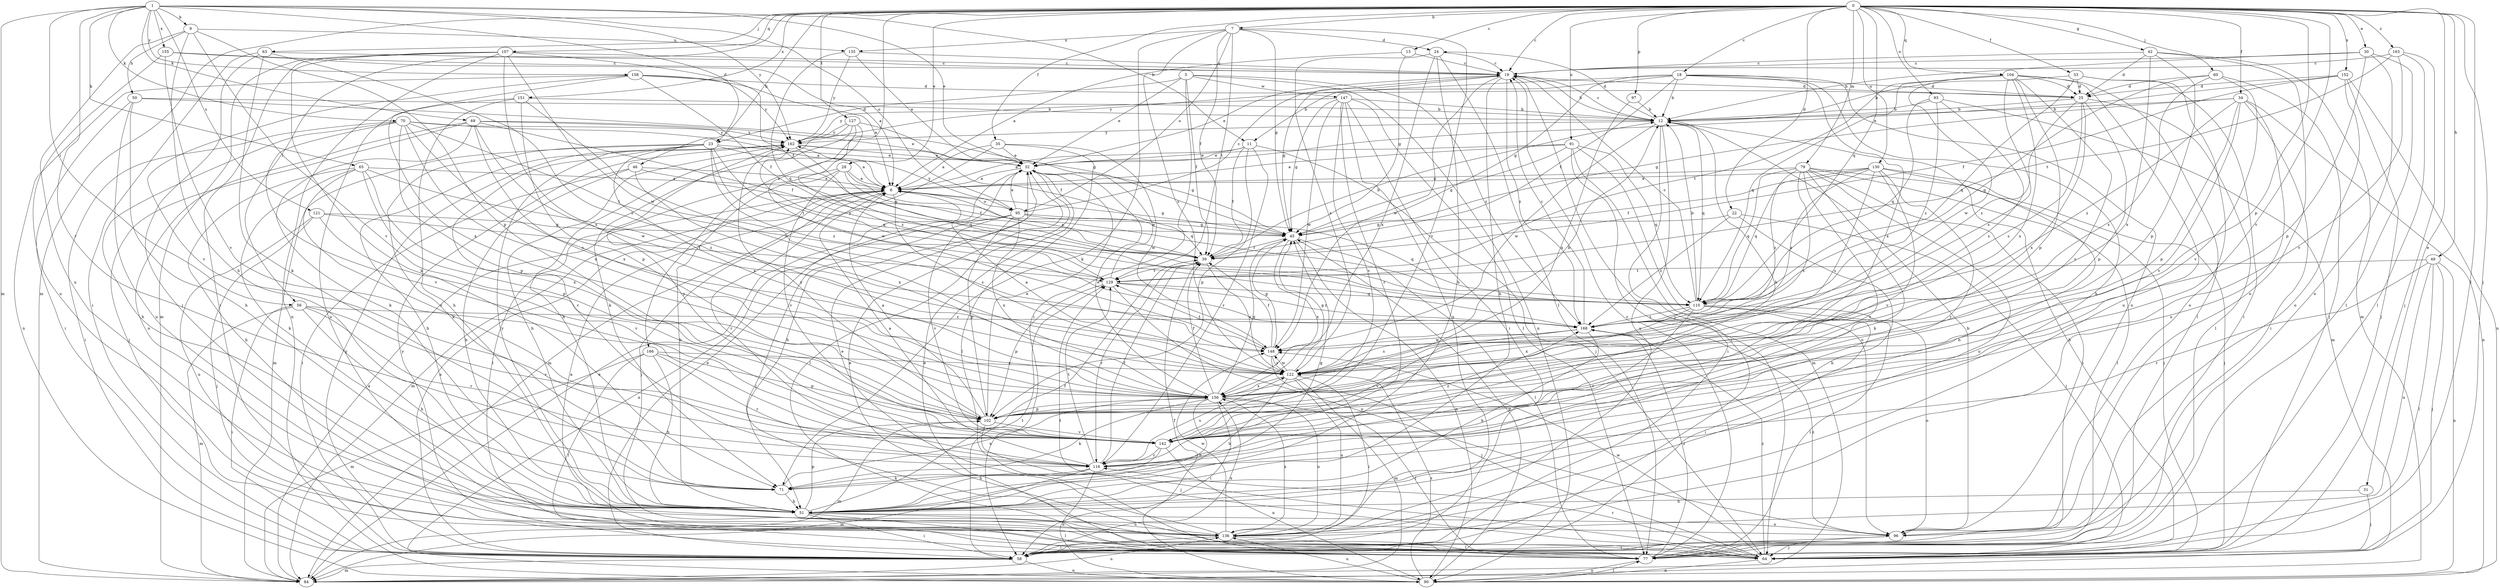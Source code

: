 strict digraph  {
0;
1;
5;
6;
7;
9;
11;
12;
13;
18;
19;
22;
23;
24;
25;
28;
30;
31;
32;
33;
34;
35;
39;
42;
45;
46;
49;
50;
51;
56;
58;
60;
63;
64;
65;
69;
70;
71;
77;
79;
84;
90;
91;
93;
95;
96;
97;
102;
104;
107;
110;
116;
121;
122;
127;
129;
130;
135;
136;
142;
147;
148;
151;
152;
155;
156;
158;
162;
163;
166;
168;
0 -> 7  [label=b];
0 -> 13  [label=c];
0 -> 18  [label=c];
0 -> 19  [label=c];
0 -> 22  [label=d];
0 -> 28  [label=e];
0 -> 30  [label=e];
0 -> 31  [label=e];
0 -> 33  [label=f];
0 -> 34  [label=f];
0 -> 35  [label=f];
0 -> 42  [label=g];
0 -> 46  [label=h];
0 -> 49  [label=h];
0 -> 56  [label=i];
0 -> 60  [label=j];
0 -> 63  [label=j];
0 -> 64  [label=j];
0 -> 77  [label=l];
0 -> 79  [label=m];
0 -> 84  [label=m];
0 -> 91  [label=o];
0 -> 93  [label=o];
0 -> 97  [label=p];
0 -> 102  [label=p];
0 -> 104  [label=q];
0 -> 107  [label=q];
0 -> 110  [label=q];
0 -> 127  [label=t];
0 -> 130  [label=u];
0 -> 142  [label=v];
0 -> 151  [label=x];
0 -> 152  [label=x];
0 -> 163  [label=z];
0 -> 166  [label=z];
1 -> 9  [label=b];
1 -> 11  [label=b];
1 -> 23  [label=d];
1 -> 32  [label=e];
1 -> 56  [label=i];
1 -> 65  [label=k];
1 -> 69  [label=k];
1 -> 70  [label=k];
1 -> 84  [label=m];
1 -> 95  [label=o];
1 -> 116  [label=r];
1 -> 121  [label=s];
1 -> 155  [label=x];
1 -> 158  [label=y];
1 -> 162  [label=y];
5 -> 23  [label=d];
5 -> 32  [label=e];
5 -> 39  [label=f];
5 -> 58  [label=i];
5 -> 90  [label=n];
5 -> 147  [label=w];
5 -> 168  [label=z];
6 -> 45  [label=g];
6 -> 64  [label=j];
6 -> 84  [label=m];
6 -> 95  [label=o];
6 -> 116  [label=r];
6 -> 122  [label=s];
7 -> 24  [label=d];
7 -> 39  [label=f];
7 -> 45  [label=g];
7 -> 71  [label=k];
7 -> 95  [label=o];
7 -> 122  [label=s];
7 -> 129  [label=t];
7 -> 135  [label=u];
7 -> 142  [label=v];
9 -> 50  [label=h];
9 -> 51  [label=h];
9 -> 102  [label=p];
9 -> 135  [label=u];
9 -> 136  [label=u];
9 -> 142  [label=v];
11 -> 6  [label=a];
11 -> 32  [label=e];
11 -> 39  [label=f];
11 -> 64  [label=j];
11 -> 102  [label=p];
11 -> 116  [label=r];
12 -> 19  [label=c];
12 -> 24  [label=d];
12 -> 58  [label=i];
12 -> 110  [label=q];
12 -> 136  [label=u];
12 -> 148  [label=w];
12 -> 162  [label=y];
13 -> 6  [label=a];
13 -> 19  [label=c];
13 -> 45  [label=g];
18 -> 11  [label=b];
18 -> 12  [label=b];
18 -> 25  [label=d];
18 -> 39  [label=f];
18 -> 45  [label=g];
18 -> 51  [label=h];
18 -> 96  [label=o];
18 -> 156  [label=x];
18 -> 162  [label=y];
19 -> 12  [label=b];
19 -> 25  [label=d];
19 -> 32  [label=e];
19 -> 45  [label=g];
19 -> 51  [label=h];
19 -> 64  [label=j];
19 -> 148  [label=w];
19 -> 168  [label=z];
22 -> 45  [label=g];
22 -> 51  [label=h];
22 -> 64  [label=j];
22 -> 168  [label=z];
23 -> 6  [label=a];
23 -> 32  [label=e];
23 -> 51  [label=h];
23 -> 71  [label=k];
23 -> 84  [label=m];
23 -> 110  [label=q];
23 -> 116  [label=r];
23 -> 129  [label=t];
23 -> 156  [label=x];
23 -> 168  [label=z];
24 -> 19  [label=c];
24 -> 51  [label=h];
24 -> 77  [label=l];
24 -> 122  [label=s];
24 -> 156  [label=x];
25 -> 12  [label=b];
25 -> 77  [label=l];
25 -> 102  [label=p];
25 -> 122  [label=s];
25 -> 156  [label=x];
25 -> 168  [label=z];
28 -> 6  [label=a];
28 -> 39  [label=f];
28 -> 51  [label=h];
28 -> 77  [label=l];
28 -> 110  [label=q];
28 -> 142  [label=v];
30 -> 12  [label=b];
30 -> 19  [label=c];
30 -> 77  [label=l];
30 -> 96  [label=o];
30 -> 102  [label=p];
31 -> 51  [label=h];
31 -> 64  [label=j];
32 -> 6  [label=a];
32 -> 51  [label=h];
32 -> 77  [label=l];
33 -> 12  [label=b];
33 -> 25  [label=d];
33 -> 58  [label=i];
33 -> 96  [label=o];
33 -> 110  [label=q];
34 -> 12  [label=b];
34 -> 45  [label=g];
34 -> 58  [label=i];
34 -> 90  [label=n];
34 -> 102  [label=p];
34 -> 136  [label=u];
34 -> 142  [label=v];
34 -> 168  [label=z];
35 -> 6  [label=a];
35 -> 32  [label=e];
35 -> 77  [label=l];
35 -> 84  [label=m];
35 -> 148  [label=w];
39 -> 6  [label=a];
39 -> 12  [label=b];
39 -> 116  [label=r];
39 -> 122  [label=s];
39 -> 129  [label=t];
42 -> 19  [label=c];
42 -> 25  [label=d];
42 -> 84  [label=m];
42 -> 96  [label=o];
42 -> 102  [label=p];
42 -> 156  [label=x];
45 -> 39  [label=f];
45 -> 77  [label=l];
45 -> 90  [label=n];
45 -> 156  [label=x];
46 -> 6  [label=a];
46 -> 45  [label=g];
46 -> 51  [label=h];
46 -> 58  [label=i];
46 -> 156  [label=x];
49 -> 64  [label=j];
49 -> 77  [label=l];
49 -> 90  [label=n];
49 -> 116  [label=r];
49 -> 129  [label=t];
49 -> 136  [label=u];
50 -> 12  [label=b];
50 -> 45  [label=g];
50 -> 51  [label=h];
50 -> 58  [label=i];
50 -> 136  [label=u];
51 -> 39  [label=f];
51 -> 58  [label=i];
51 -> 77  [label=l];
51 -> 96  [label=o];
51 -> 102  [label=p];
51 -> 136  [label=u];
51 -> 162  [label=y];
56 -> 51  [label=h];
56 -> 58  [label=i];
56 -> 84  [label=m];
56 -> 116  [label=r];
56 -> 142  [label=v];
56 -> 168  [label=z];
58 -> 6  [label=a];
58 -> 32  [label=e];
58 -> 84  [label=m];
58 -> 90  [label=n];
58 -> 129  [label=t];
58 -> 156  [label=x];
58 -> 162  [label=y];
60 -> 25  [label=d];
60 -> 64  [label=j];
60 -> 110  [label=q];
60 -> 122  [label=s];
60 -> 142  [label=v];
63 -> 19  [label=c];
63 -> 58  [label=i];
63 -> 64  [label=j];
63 -> 71  [label=k];
63 -> 122  [label=s];
64 -> 6  [label=a];
64 -> 12  [label=b];
64 -> 32  [label=e];
64 -> 90  [label=n];
64 -> 116  [label=r];
64 -> 129  [label=t];
64 -> 148  [label=w];
64 -> 168  [label=z];
65 -> 6  [label=a];
65 -> 51  [label=h];
65 -> 71  [label=k];
65 -> 102  [label=p];
65 -> 142  [label=v];
65 -> 156  [label=x];
65 -> 168  [label=z];
69 -> 32  [label=e];
69 -> 39  [label=f];
69 -> 64  [label=j];
69 -> 71  [label=k];
69 -> 96  [label=o];
69 -> 148  [label=w];
69 -> 156  [label=x];
69 -> 162  [label=y];
70 -> 6  [label=a];
70 -> 51  [label=h];
70 -> 58  [label=i];
70 -> 102  [label=p];
70 -> 122  [label=s];
70 -> 129  [label=t];
70 -> 142  [label=v];
70 -> 156  [label=x];
70 -> 162  [label=y];
71 -> 45  [label=g];
71 -> 51  [label=h];
71 -> 156  [label=x];
77 -> 19  [label=c];
77 -> 32  [label=e];
77 -> 90  [label=n];
77 -> 162  [label=y];
77 -> 168  [label=z];
79 -> 6  [label=a];
79 -> 58  [label=i];
79 -> 64  [label=j];
79 -> 71  [label=k];
79 -> 77  [label=l];
79 -> 110  [label=q];
79 -> 116  [label=r];
79 -> 122  [label=s];
79 -> 136  [label=u];
79 -> 168  [label=z];
84 -> 6  [label=a];
84 -> 32  [label=e];
84 -> 136  [label=u];
90 -> 39  [label=f];
90 -> 45  [label=g];
90 -> 77  [label=l];
90 -> 122  [label=s];
90 -> 136  [label=u];
91 -> 6  [label=a];
91 -> 32  [label=e];
91 -> 45  [label=g];
91 -> 58  [label=i];
91 -> 84  [label=m];
91 -> 96  [label=o];
91 -> 110  [label=q];
93 -> 12  [label=b];
93 -> 84  [label=m];
93 -> 110  [label=q];
93 -> 122  [label=s];
93 -> 168  [label=z];
95 -> 19  [label=c];
95 -> 32  [label=e];
95 -> 45  [label=g];
95 -> 64  [label=j];
95 -> 90  [label=n];
95 -> 102  [label=p];
95 -> 110  [label=q];
95 -> 142  [label=v];
95 -> 156  [label=x];
95 -> 162  [label=y];
96 -> 12  [label=b];
96 -> 58  [label=i];
96 -> 64  [label=j];
96 -> 168  [label=z];
97 -> 12  [label=b];
97 -> 156  [label=x];
102 -> 6  [label=a];
102 -> 32  [label=e];
102 -> 64  [label=j];
102 -> 84  [label=m];
102 -> 142  [label=v];
102 -> 162  [label=y];
104 -> 25  [label=d];
104 -> 77  [label=l];
104 -> 102  [label=p];
104 -> 110  [label=q];
104 -> 122  [label=s];
104 -> 129  [label=t];
104 -> 136  [label=u];
104 -> 142  [label=v];
104 -> 148  [label=w];
104 -> 156  [label=x];
107 -> 19  [label=c];
107 -> 39  [label=f];
107 -> 58  [label=i];
107 -> 71  [label=k];
107 -> 84  [label=m];
107 -> 90  [label=n];
107 -> 148  [label=w];
107 -> 156  [label=x];
110 -> 12  [label=b];
110 -> 19  [label=c];
110 -> 58  [label=i];
110 -> 77  [label=l];
110 -> 96  [label=o];
110 -> 116  [label=r];
110 -> 156  [label=x];
110 -> 168  [label=z];
116 -> 6  [label=a];
116 -> 39  [label=f];
116 -> 71  [label=k];
116 -> 84  [label=m];
116 -> 90  [label=n];
116 -> 122  [label=s];
116 -> 129  [label=t];
121 -> 45  [label=g];
121 -> 64  [label=j];
121 -> 129  [label=t];
121 -> 136  [label=u];
121 -> 142  [label=v];
122 -> 6  [label=a];
122 -> 12  [label=b];
122 -> 45  [label=g];
122 -> 51  [label=h];
122 -> 58  [label=i];
122 -> 84  [label=m];
122 -> 136  [label=u];
122 -> 148  [label=w];
122 -> 156  [label=x];
127 -> 39  [label=f];
127 -> 51  [label=h];
127 -> 71  [label=k];
127 -> 148  [label=w];
127 -> 162  [label=y];
127 -> 168  [label=z];
129 -> 32  [label=e];
129 -> 96  [label=o];
129 -> 102  [label=p];
129 -> 110  [label=q];
129 -> 162  [label=y];
129 -> 168  [label=z];
130 -> 6  [label=a];
130 -> 39  [label=f];
130 -> 51  [label=h];
130 -> 64  [label=j];
130 -> 110  [label=q];
130 -> 116  [label=r];
130 -> 122  [label=s];
130 -> 142  [label=v];
130 -> 168  [label=z];
135 -> 19  [label=c];
135 -> 32  [label=e];
135 -> 110  [label=q];
135 -> 162  [label=y];
136 -> 32  [label=e];
136 -> 58  [label=i];
136 -> 77  [label=l];
136 -> 148  [label=w];
136 -> 156  [label=x];
142 -> 12  [label=b];
142 -> 51  [label=h];
142 -> 90  [label=n];
142 -> 116  [label=r];
142 -> 162  [label=y];
142 -> 168  [label=z];
147 -> 12  [label=b];
147 -> 45  [label=g];
147 -> 58  [label=i];
147 -> 77  [label=l];
147 -> 116  [label=r];
147 -> 136  [label=u];
147 -> 142  [label=v];
147 -> 148  [label=w];
147 -> 162  [label=y];
148 -> 39  [label=f];
148 -> 45  [label=g];
148 -> 64  [label=j];
148 -> 122  [label=s];
148 -> 129  [label=t];
151 -> 12  [label=b];
151 -> 51  [label=h];
151 -> 102  [label=p];
151 -> 122  [label=s];
151 -> 136  [label=u];
152 -> 25  [label=d];
152 -> 32  [label=e];
152 -> 39  [label=f];
152 -> 64  [label=j];
152 -> 90  [label=n];
152 -> 96  [label=o];
155 -> 6  [label=a];
155 -> 19  [label=c];
155 -> 136  [label=u];
155 -> 142  [label=v];
156 -> 32  [label=e];
156 -> 39  [label=f];
156 -> 45  [label=g];
156 -> 51  [label=h];
156 -> 58  [label=i];
156 -> 71  [label=k];
156 -> 77  [label=l];
156 -> 102  [label=p];
156 -> 136  [label=u];
158 -> 6  [label=a];
158 -> 25  [label=d];
158 -> 39  [label=f];
158 -> 90  [label=n];
158 -> 142  [label=v];
158 -> 156  [label=x];
158 -> 162  [label=y];
162 -> 32  [label=e];
162 -> 45  [label=g];
162 -> 51  [label=h];
162 -> 110  [label=q];
163 -> 19  [label=c];
163 -> 64  [label=j];
163 -> 77  [label=l];
163 -> 129  [label=t];
163 -> 142  [label=v];
166 -> 51  [label=h];
166 -> 77  [label=l];
166 -> 84  [label=m];
166 -> 102  [label=p];
166 -> 116  [label=r];
166 -> 122  [label=s];
168 -> 19  [label=c];
168 -> 51  [label=h];
168 -> 122  [label=s];
168 -> 142  [label=v];
168 -> 148  [label=w];
}

